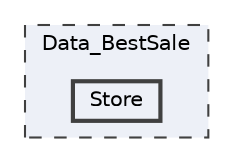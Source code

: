 digraph "Data_BestSale/Store"
{
 // LATEX_PDF_SIZE
  bgcolor="transparent";
  edge [fontname=Helvetica,fontsize=10,labelfontname=Helvetica,labelfontsize=10];
  node [fontname=Helvetica,fontsize=10,shape=box,height=0.2,width=0.4];
  compound=true
  subgraph clusterdir_fb5ffcdb35dde6f4739e4789f287a674 {
    graph [ bgcolor="#edf0f7", pencolor="grey25", label="Data_BestSale", fontname=Helvetica,fontsize=10 style="filled,dashed", URL="dir_fb5ffcdb35dde6f4739e4789f287a674.html",tooltip=""]
  dir_ace1ae0fc0102c2f95592b73f92bbc8c [label="Store", fillcolor="#edf0f7", color="grey25", style="filled,bold", URL="dir_ace1ae0fc0102c2f95592b73f92bbc8c.html",tooltip=""];
  }
}
